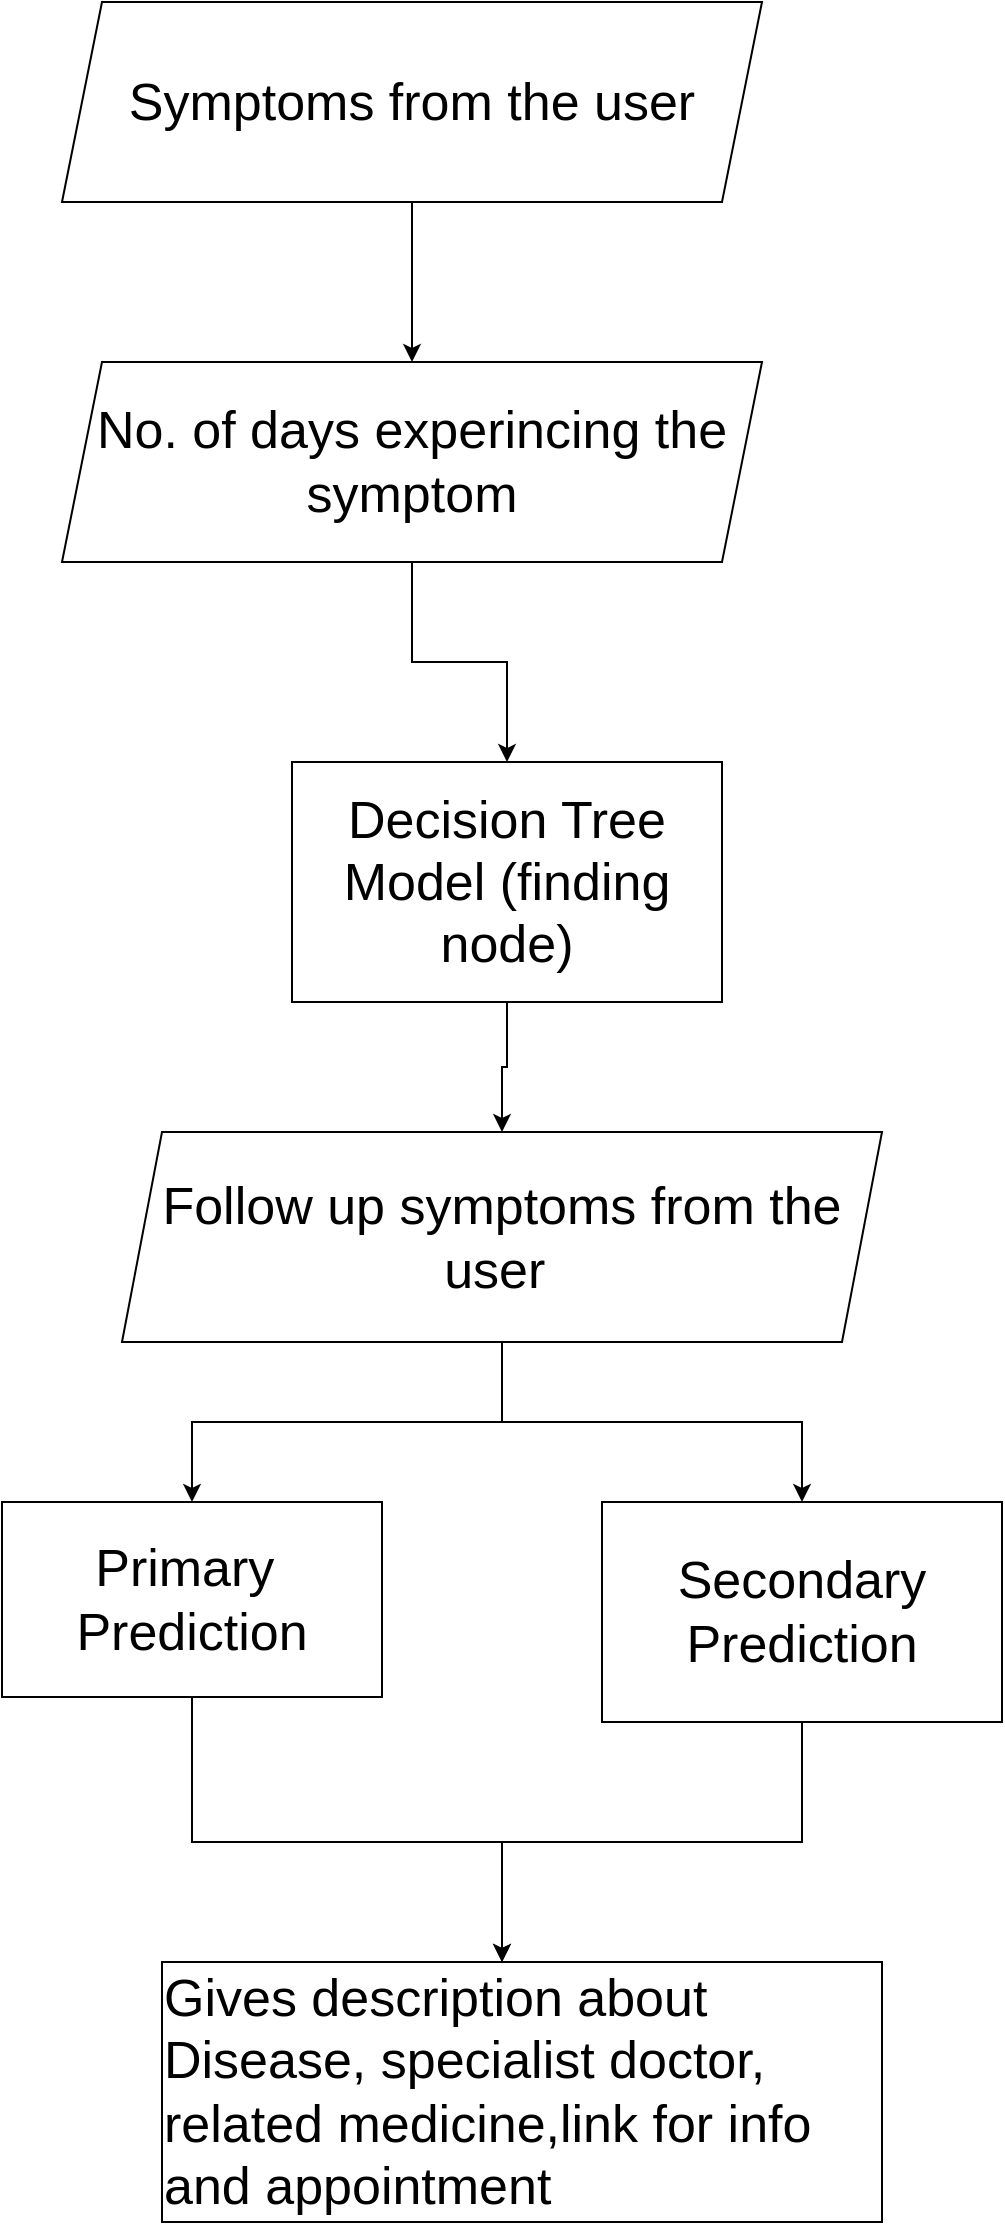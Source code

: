 <mxfile version="24.2.1" type="device">
  <diagram id="C5RBs43oDa-KdzZeNtuy" name="Page-1">
    <mxGraphModel dx="2049" dy="1177" grid="1" gridSize="10" guides="1" tooltips="1" connect="1" arrows="1" fold="1" page="1" pageScale="1" pageWidth="827" pageHeight="1169" math="0" shadow="0">
      <root>
        <mxCell id="WIyWlLk6GJQsqaUBKTNV-0" />
        <mxCell id="WIyWlLk6GJQsqaUBKTNV-1" parent="WIyWlLk6GJQsqaUBKTNV-0" />
        <mxCell id="vO9Th2QY3rNOP9X5Ir2l-2" value="" style="edgeStyle=orthogonalEdgeStyle;rounded=0;orthogonalLoop=1;jettySize=auto;html=1;" edge="1" parent="WIyWlLk6GJQsqaUBKTNV-1" source="vO9Th2QY3rNOP9X5Ir2l-0" target="vO9Th2QY3rNOP9X5Ir2l-1">
          <mxGeometry relative="1" as="geometry" />
        </mxCell>
        <mxCell id="vO9Th2QY3rNOP9X5Ir2l-0" value="Symptoms from the user" style="shape=parallelogram;perimeter=parallelogramPerimeter;whiteSpace=wrap;html=1;fixedSize=1;fontSize=26;" vertex="1" parent="WIyWlLk6GJQsqaUBKTNV-1">
          <mxGeometry x="110" y="20" width="350" height="100" as="geometry" />
        </mxCell>
        <mxCell id="vO9Th2QY3rNOP9X5Ir2l-4" value="" style="edgeStyle=orthogonalEdgeStyle;rounded=0;orthogonalLoop=1;jettySize=auto;html=1;" edge="1" parent="WIyWlLk6GJQsqaUBKTNV-1" source="vO9Th2QY3rNOP9X5Ir2l-1" target="vO9Th2QY3rNOP9X5Ir2l-3">
          <mxGeometry relative="1" as="geometry" />
        </mxCell>
        <mxCell id="vO9Th2QY3rNOP9X5Ir2l-1" value="No. of days experincing the symptom" style="shape=parallelogram;perimeter=parallelogramPerimeter;whiteSpace=wrap;html=1;fixedSize=1;fontSize=26;" vertex="1" parent="WIyWlLk6GJQsqaUBKTNV-1">
          <mxGeometry x="110" y="200" width="350" height="100" as="geometry" />
        </mxCell>
        <mxCell id="vO9Th2QY3rNOP9X5Ir2l-7" style="edgeStyle=orthogonalEdgeStyle;rounded=0;orthogonalLoop=1;jettySize=auto;html=1;exitX=0.5;exitY=1;exitDx=0;exitDy=0;entryX=0.5;entryY=0;entryDx=0;entryDy=0;" edge="1" parent="WIyWlLk6GJQsqaUBKTNV-1" source="vO9Th2QY3rNOP9X5Ir2l-3" target="vO9Th2QY3rNOP9X5Ir2l-6">
          <mxGeometry relative="1" as="geometry" />
        </mxCell>
        <mxCell id="vO9Th2QY3rNOP9X5Ir2l-3" value="Decision Tree Model (finding node)" style="whiteSpace=wrap;html=1;fontSize=26;" vertex="1" parent="WIyWlLk6GJQsqaUBKTNV-1">
          <mxGeometry x="225" y="400" width="215" height="120" as="geometry" />
        </mxCell>
        <mxCell id="vO9Th2QY3rNOP9X5Ir2l-9" value="" style="edgeStyle=orthogonalEdgeStyle;rounded=0;orthogonalLoop=1;jettySize=auto;html=1;" edge="1" parent="WIyWlLk6GJQsqaUBKTNV-1" source="vO9Th2QY3rNOP9X5Ir2l-6" target="vO9Th2QY3rNOP9X5Ir2l-8">
          <mxGeometry relative="1" as="geometry" />
        </mxCell>
        <mxCell id="vO9Th2QY3rNOP9X5Ir2l-13" value="" style="edgeStyle=orthogonalEdgeStyle;rounded=0;orthogonalLoop=1;jettySize=auto;html=1;" edge="1" parent="WIyWlLk6GJQsqaUBKTNV-1" source="vO9Th2QY3rNOP9X5Ir2l-6" target="vO9Th2QY3rNOP9X5Ir2l-12">
          <mxGeometry relative="1" as="geometry" />
        </mxCell>
        <mxCell id="vO9Th2QY3rNOP9X5Ir2l-6" value="Follow up symptoms from the user&amp;nbsp;" style="shape=parallelogram;perimeter=parallelogramPerimeter;whiteSpace=wrap;html=1;fixedSize=1;fontSize=26;" vertex="1" parent="WIyWlLk6GJQsqaUBKTNV-1">
          <mxGeometry x="140" y="585" width="380" height="105" as="geometry" />
        </mxCell>
        <mxCell id="vO9Th2QY3rNOP9X5Ir2l-11" value="" style="edgeStyle=orthogonalEdgeStyle;rounded=0;orthogonalLoop=1;jettySize=auto;html=1;" edge="1" parent="WIyWlLk6GJQsqaUBKTNV-1" source="vO9Th2QY3rNOP9X5Ir2l-8" target="vO9Th2QY3rNOP9X5Ir2l-10">
          <mxGeometry relative="1" as="geometry">
            <Array as="points">
              <mxPoint x="175" y="940" />
              <mxPoint x="330" y="940" />
            </Array>
          </mxGeometry>
        </mxCell>
        <mxCell id="vO9Th2QY3rNOP9X5Ir2l-8" value="Primary&amp;nbsp; Prediction" style="whiteSpace=wrap;html=1;fontSize=26;" vertex="1" parent="WIyWlLk6GJQsqaUBKTNV-1">
          <mxGeometry x="80" y="770" width="190" height="97.5" as="geometry" />
        </mxCell>
        <mxCell id="vO9Th2QY3rNOP9X5Ir2l-10" value="&lt;div style=&quot;text-align: start;&quot;&gt;&lt;span style=&quot;background-color: initial;&quot;&gt;Gives description about Disease, specialist d&lt;/span&gt;&lt;span style=&quot;background-color: initial;&quot;&gt;octor, related medicine,link for info and appointment&lt;/span&gt;&lt;/div&gt;" style="whiteSpace=wrap;html=1;fontSize=26;" vertex="1" parent="WIyWlLk6GJQsqaUBKTNV-1">
          <mxGeometry x="160" y="1000" width="360" height="130" as="geometry" />
        </mxCell>
        <mxCell id="vO9Th2QY3rNOP9X5Ir2l-14" style="edgeStyle=orthogonalEdgeStyle;rounded=0;orthogonalLoop=1;jettySize=auto;html=1;" edge="1" parent="WIyWlLk6GJQsqaUBKTNV-1" source="vO9Th2QY3rNOP9X5Ir2l-12" target="vO9Th2QY3rNOP9X5Ir2l-10">
          <mxGeometry relative="1" as="geometry">
            <Array as="points">
              <mxPoint x="480" y="940" />
              <mxPoint x="330" y="940" />
            </Array>
          </mxGeometry>
        </mxCell>
        <mxCell id="vO9Th2QY3rNOP9X5Ir2l-12" value="Secondary Prediction" style="whiteSpace=wrap;html=1;fontSize=26;" vertex="1" parent="WIyWlLk6GJQsqaUBKTNV-1">
          <mxGeometry x="380" y="770" width="200" height="110" as="geometry" />
        </mxCell>
      </root>
    </mxGraphModel>
  </diagram>
</mxfile>
